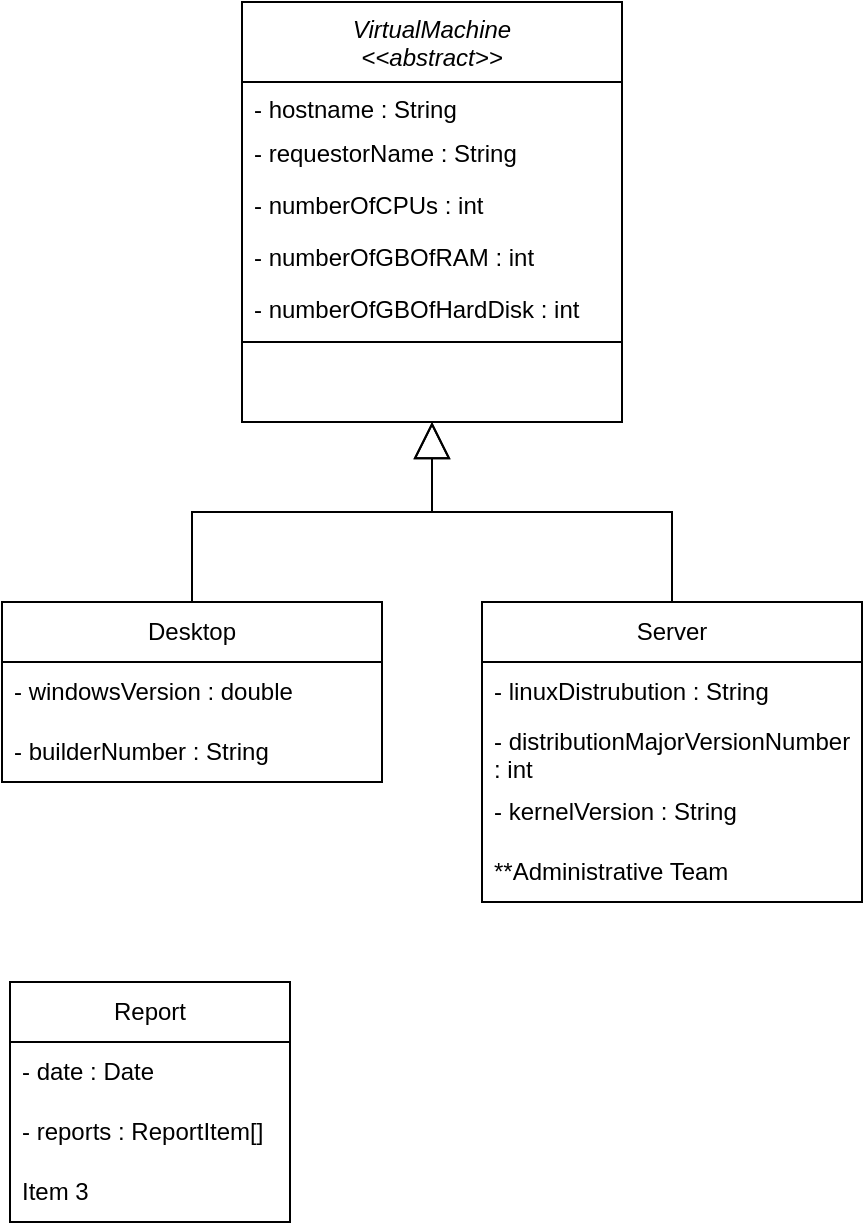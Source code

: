 <mxfile version="21.1.4" type="device">
  <diagram id="C5RBs43oDa-KdzZeNtuy" name="Page-1">
    <mxGraphModel dx="610" dy="1797" grid="1" gridSize="10" guides="1" tooltips="1" connect="1" arrows="1" fold="1" page="1" pageScale="1" pageWidth="827" pageHeight="1169" math="0" shadow="0">
      <root>
        <mxCell id="WIyWlLk6GJQsqaUBKTNV-0" />
        <mxCell id="WIyWlLk6GJQsqaUBKTNV-1" parent="WIyWlLk6GJQsqaUBKTNV-0" />
        <mxCell id="zkfFHV4jXpPFQw0GAbJ--0" value="VirtualMachine&#xa;&lt;&lt;abstract&gt;&gt;" style="swimlane;fontStyle=2;align=center;verticalAlign=top;childLayout=stackLayout;horizontal=1;startSize=40;horizontalStack=0;resizeParent=1;resizeLast=0;collapsible=1;marginBottom=0;rounded=0;shadow=0;strokeWidth=1;" parent="WIyWlLk6GJQsqaUBKTNV-1" vertex="1">
          <mxGeometry x="390" y="-20" width="190" height="210" as="geometry">
            <mxRectangle x="230" y="140" width="160" height="26" as="alternateBounds" />
          </mxGeometry>
        </mxCell>
        <mxCell id="zkfFHV4jXpPFQw0GAbJ--1" value="- hostname : String" style="text;align=left;verticalAlign=top;spacingLeft=4;spacingRight=4;overflow=hidden;rotatable=0;points=[[0,0.5],[1,0.5]];portConstraint=eastwest;" parent="zkfFHV4jXpPFQw0GAbJ--0" vertex="1">
          <mxGeometry y="40" width="190" height="22" as="geometry" />
        </mxCell>
        <mxCell id="zkfFHV4jXpPFQw0GAbJ--2" value="- requestorName : String" style="text;align=left;verticalAlign=top;spacingLeft=4;spacingRight=4;overflow=hidden;rotatable=0;points=[[0,0.5],[1,0.5]];portConstraint=eastwest;rounded=0;shadow=0;html=0;" parent="zkfFHV4jXpPFQw0GAbJ--0" vertex="1">
          <mxGeometry y="62" width="190" height="26" as="geometry" />
        </mxCell>
        <mxCell id="zkfFHV4jXpPFQw0GAbJ--3" value="- numberOfCPUs : int" style="text;align=left;verticalAlign=top;spacingLeft=4;spacingRight=4;overflow=hidden;rotatable=0;points=[[0,0.5],[1,0.5]];portConstraint=eastwest;rounded=0;shadow=0;html=0;" parent="zkfFHV4jXpPFQw0GAbJ--0" vertex="1">
          <mxGeometry y="88" width="190" height="26" as="geometry" />
        </mxCell>
        <mxCell id="w7Mt3OdC5Q7nsJ1ekTlO-0" value="- numberOfGBOfRAM : int" style="text;align=left;verticalAlign=top;spacingLeft=4;spacingRight=4;overflow=hidden;rotatable=0;points=[[0,0.5],[1,0.5]];portConstraint=eastwest;rounded=0;shadow=0;html=0;" vertex="1" parent="zkfFHV4jXpPFQw0GAbJ--0">
          <mxGeometry y="114" width="190" height="26" as="geometry" />
        </mxCell>
        <mxCell id="w7Mt3OdC5Q7nsJ1ekTlO-8" value="- numberOfGBOfHardDisk : int" style="text;align=left;verticalAlign=top;spacingLeft=4;spacingRight=4;overflow=hidden;rotatable=0;points=[[0,0.5],[1,0.5]];portConstraint=eastwest;rounded=0;shadow=0;html=0;" vertex="1" parent="zkfFHV4jXpPFQw0GAbJ--0">
          <mxGeometry y="140" width="190" height="26" as="geometry" />
        </mxCell>
        <mxCell id="zkfFHV4jXpPFQw0GAbJ--4" value="" style="line;html=1;strokeWidth=1;align=left;verticalAlign=middle;spacingTop=-1;spacingLeft=3;spacingRight=3;rotatable=0;labelPosition=right;points=[];portConstraint=eastwest;" parent="zkfFHV4jXpPFQw0GAbJ--0" vertex="1">
          <mxGeometry y="166" width="190" height="8" as="geometry" />
        </mxCell>
        <mxCell id="w7Mt3OdC5Q7nsJ1ekTlO-9" value="Desktop" style="swimlane;fontStyle=0;childLayout=stackLayout;horizontal=1;startSize=30;horizontalStack=0;resizeParent=1;resizeParentMax=0;resizeLast=0;collapsible=1;marginBottom=0;whiteSpace=wrap;html=1;" vertex="1" parent="WIyWlLk6GJQsqaUBKTNV-1">
          <mxGeometry x="270" y="280" width="190" height="90" as="geometry" />
        </mxCell>
        <mxCell id="w7Mt3OdC5Q7nsJ1ekTlO-10" value="- windowsVersion : double" style="text;strokeColor=none;fillColor=none;align=left;verticalAlign=middle;spacingLeft=4;spacingRight=4;overflow=hidden;points=[[0,0.5],[1,0.5]];portConstraint=eastwest;rotatable=0;whiteSpace=wrap;html=1;" vertex="1" parent="w7Mt3OdC5Q7nsJ1ekTlO-9">
          <mxGeometry y="30" width="190" height="30" as="geometry" />
        </mxCell>
        <mxCell id="w7Mt3OdC5Q7nsJ1ekTlO-11" value="- builderNumber : String" style="text;strokeColor=none;fillColor=none;align=left;verticalAlign=middle;spacingLeft=4;spacingRight=4;overflow=hidden;points=[[0,0.5],[1,0.5]];portConstraint=eastwest;rotatable=0;whiteSpace=wrap;html=1;" vertex="1" parent="w7Mt3OdC5Q7nsJ1ekTlO-9">
          <mxGeometry y="60" width="190" height="30" as="geometry" />
        </mxCell>
        <mxCell id="w7Mt3OdC5Q7nsJ1ekTlO-13" value="Server" style="swimlane;fontStyle=0;childLayout=stackLayout;horizontal=1;startSize=30;horizontalStack=0;resizeParent=1;resizeParentMax=0;resizeLast=0;collapsible=1;marginBottom=0;whiteSpace=wrap;html=1;" vertex="1" parent="WIyWlLk6GJQsqaUBKTNV-1">
          <mxGeometry x="510" y="280" width="190" height="150" as="geometry" />
        </mxCell>
        <mxCell id="w7Mt3OdC5Q7nsJ1ekTlO-14" value="- linuxDistrubution : String" style="text;strokeColor=none;fillColor=none;align=left;verticalAlign=middle;spacingLeft=4;spacingRight=4;overflow=hidden;points=[[0,0.5],[1,0.5]];portConstraint=eastwest;rotatable=0;whiteSpace=wrap;html=1;" vertex="1" parent="w7Mt3OdC5Q7nsJ1ekTlO-13">
          <mxGeometry y="30" width="190" height="30" as="geometry" />
        </mxCell>
        <mxCell id="w7Mt3OdC5Q7nsJ1ekTlO-15" value="- distributionMajorVersionNumber : int" style="text;strokeColor=none;fillColor=none;align=left;verticalAlign=middle;spacingLeft=4;spacingRight=4;overflow=hidden;points=[[0,0.5],[1,0.5]];portConstraint=eastwest;rotatable=0;whiteSpace=wrap;html=1;" vertex="1" parent="w7Mt3OdC5Q7nsJ1ekTlO-13">
          <mxGeometry y="60" width="190" height="30" as="geometry" />
        </mxCell>
        <mxCell id="w7Mt3OdC5Q7nsJ1ekTlO-16" value="- kernelVersion : String" style="text;strokeColor=none;fillColor=none;align=left;verticalAlign=middle;spacingLeft=4;spacingRight=4;overflow=hidden;points=[[0,0.5],[1,0.5]];portConstraint=eastwest;rotatable=0;whiteSpace=wrap;html=1;" vertex="1" parent="w7Mt3OdC5Q7nsJ1ekTlO-13">
          <mxGeometry y="90" width="190" height="30" as="geometry" />
        </mxCell>
        <mxCell id="w7Mt3OdC5Q7nsJ1ekTlO-17" value="**Administrative Team" style="text;strokeColor=none;fillColor=none;align=left;verticalAlign=middle;spacingLeft=4;spacingRight=4;overflow=hidden;points=[[0,0.5],[1,0.5]];portConstraint=eastwest;rotatable=0;whiteSpace=wrap;html=1;" vertex="1" parent="w7Mt3OdC5Q7nsJ1ekTlO-13">
          <mxGeometry y="120" width="190" height="30" as="geometry" />
        </mxCell>
        <mxCell id="w7Mt3OdC5Q7nsJ1ekTlO-18" value="" style="endArrow=block;endSize=16;endFill=0;html=1;rounded=0;entryX=0.5;entryY=1;entryDx=0;entryDy=0;exitX=0.5;exitY=0;exitDx=0;exitDy=0;edgeStyle=orthogonalEdgeStyle;" edge="1" parent="WIyWlLk6GJQsqaUBKTNV-1" source="w7Mt3OdC5Q7nsJ1ekTlO-9" target="zkfFHV4jXpPFQw0GAbJ--0">
          <mxGeometry width="160" relative="1" as="geometry">
            <mxPoint x="460" y="250" as="sourcePoint" />
            <mxPoint x="620" y="250" as="targetPoint" />
            <Array as="points">
              <mxPoint x="365" y="235" />
              <mxPoint x="485" y="235" />
            </Array>
          </mxGeometry>
        </mxCell>
        <mxCell id="w7Mt3OdC5Q7nsJ1ekTlO-19" value="" style="endArrow=block;endSize=16;endFill=0;html=1;rounded=0;exitX=0.5;exitY=0;exitDx=0;exitDy=0;edgeStyle=orthogonalEdgeStyle;entryX=0.5;entryY=1;entryDx=0;entryDy=0;" edge="1" parent="WIyWlLk6GJQsqaUBKTNV-1" source="w7Mt3OdC5Q7nsJ1ekTlO-13" target="zkfFHV4jXpPFQw0GAbJ--0">
          <mxGeometry x="0.304" width="160" relative="1" as="geometry">
            <mxPoint x="375" y="290" as="sourcePoint" />
            <mxPoint x="600" y="200" as="targetPoint" />
            <mxPoint as="offset" />
          </mxGeometry>
        </mxCell>
        <mxCell id="w7Mt3OdC5Q7nsJ1ekTlO-20" value="Report" style="swimlane;fontStyle=0;childLayout=stackLayout;horizontal=1;startSize=30;horizontalStack=0;resizeParent=1;resizeParentMax=0;resizeLast=0;collapsible=1;marginBottom=0;whiteSpace=wrap;html=1;" vertex="1" parent="WIyWlLk6GJQsqaUBKTNV-1">
          <mxGeometry x="274" y="470" width="140" height="120" as="geometry" />
        </mxCell>
        <mxCell id="w7Mt3OdC5Q7nsJ1ekTlO-21" value="- date : Date" style="text;strokeColor=none;fillColor=none;align=left;verticalAlign=middle;spacingLeft=4;spacingRight=4;overflow=hidden;points=[[0,0.5],[1,0.5]];portConstraint=eastwest;rotatable=0;whiteSpace=wrap;html=1;" vertex="1" parent="w7Mt3OdC5Q7nsJ1ekTlO-20">
          <mxGeometry y="30" width="140" height="30" as="geometry" />
        </mxCell>
        <mxCell id="w7Mt3OdC5Q7nsJ1ekTlO-22" value="- reports : ReportItem[]" style="text;strokeColor=none;fillColor=none;align=left;verticalAlign=middle;spacingLeft=4;spacingRight=4;overflow=hidden;points=[[0,0.5],[1,0.5]];portConstraint=eastwest;rotatable=0;whiteSpace=wrap;html=1;" vertex="1" parent="w7Mt3OdC5Q7nsJ1ekTlO-20">
          <mxGeometry y="60" width="140" height="30" as="geometry" />
        </mxCell>
        <mxCell id="w7Mt3OdC5Q7nsJ1ekTlO-23" value="Item 3" style="text;strokeColor=none;fillColor=none;align=left;verticalAlign=middle;spacingLeft=4;spacingRight=4;overflow=hidden;points=[[0,0.5],[1,0.5]];portConstraint=eastwest;rotatable=0;whiteSpace=wrap;html=1;" vertex="1" parent="w7Mt3OdC5Q7nsJ1ekTlO-20">
          <mxGeometry y="90" width="140" height="30" as="geometry" />
        </mxCell>
      </root>
    </mxGraphModel>
  </diagram>
</mxfile>
